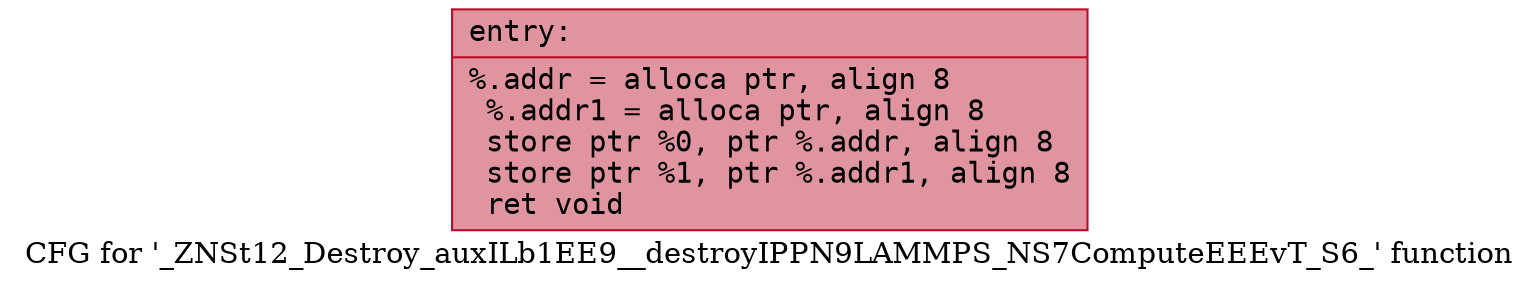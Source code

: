 digraph "CFG for '_ZNSt12_Destroy_auxILb1EE9__destroyIPPN9LAMMPS_NS7ComputeEEEvT_S6_' function" {
	label="CFG for '_ZNSt12_Destroy_auxILb1EE9__destroyIPPN9LAMMPS_NS7ComputeEEEvT_S6_' function";

	Node0x561f1647a4b0 [shape=record,color="#b70d28ff", style=filled, fillcolor="#b70d2870" fontname="Courier",label="{entry:\l|  %.addr = alloca ptr, align 8\l  %.addr1 = alloca ptr, align 8\l  store ptr %0, ptr %.addr, align 8\l  store ptr %1, ptr %.addr1, align 8\l  ret void\l}"];
}
